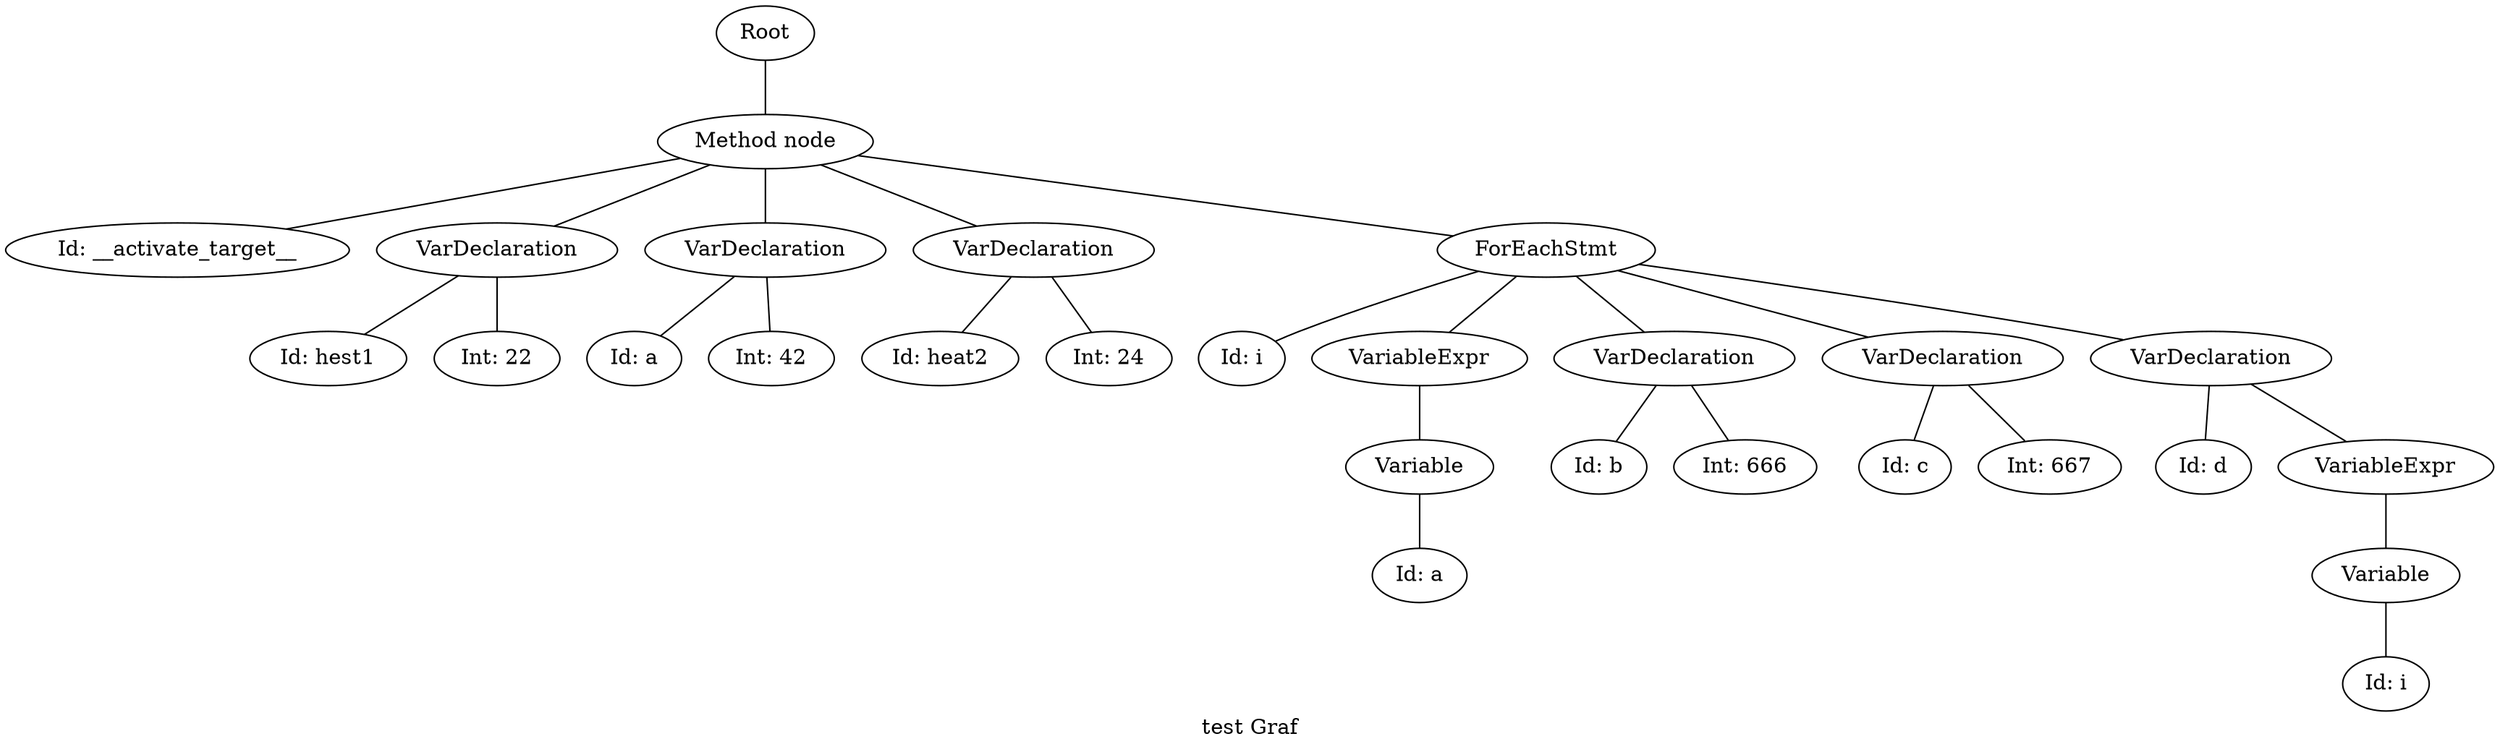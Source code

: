 graph ""
{
#   node [fontsize=10,width=".2", height=".2", margin=0];
#   graph[fontsize=8];
label="test Graf"
n0 ;
n0 [label="Root"] ;
n0 -- n1 ;
n1 [label="Method node"] ;
n1 -- n2 ;
n2 [label="Id: __activate_target__"] ;
n1 -- n3 ;
n3 [label="VarDeclaration"] ;
n1 -- n4 ;
n4 [label="VarDeclaration"] ;
n1 -- n5 ;
n5 [label="VarDeclaration"] ;
n1 -- n6 ;
n6 [label="ForEachStmt"] ;
n6 -- n7 ;
n7 [label="Id: i"] ;
n6 -- n8 ;
n8 [label="VariableExpr"] ;
n8 -- n9 ;
n9 [label="Variable"] ;
n9 -- n10 ;
n10 [label="Id: a"] ;
n6 -- n11 ;
n11 [label="VarDeclaration"] ;
n6 -- n12 ;
n12 [label="VarDeclaration"] ;
n6 -- n13 ;
n13 [label="VarDeclaration"] ;
n13 -- n14 ;
n14 [label="Id: d"] ;
n13 -- n15 ;
n15 [label="VariableExpr"] ;
n15 -- n16 ;
n16 [label="Variable"] ;
n16 -- n17 ;
n17 [label="Id: i"] ;
n12 -- n18 ;
n18 [label="Id: c"] ;
n12 -- n19 ;
n19 [label="Int: 667"] ;
n11 -- n20 ;
n20 [label="Id: b"] ;
n11 -- n21 ;
n21 [label="Int: 666"] ;
n5 -- n22 ;
n22 [label="Id: heat2"] ;
n5 -- n23 ;
n23 [label="Int: 24"] ;
n4 -- n24 ;
n24 [label="Id: a"] ;
n4 -- n25 ;
n25 [label="Int: 42"] ;
n3 -- n26 ;
n26 [label="Id: hest1"] ;
n3 -- n27 ;
n27 [label="Int: 22"] ;
}
